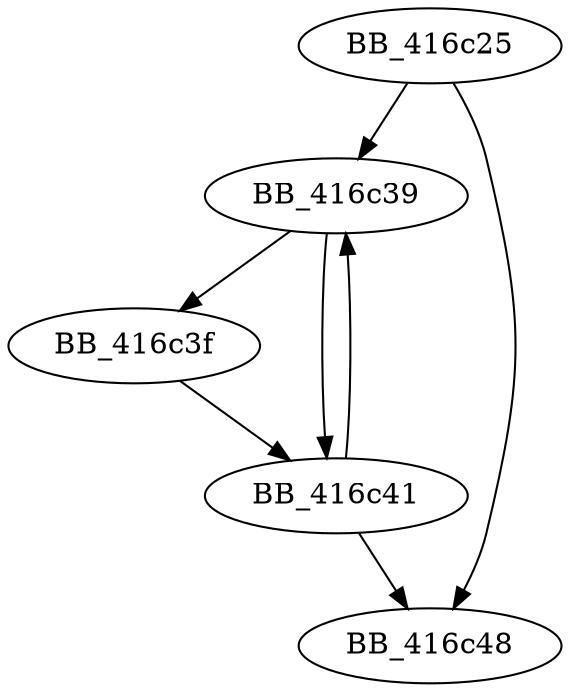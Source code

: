 DiGraph sub_416C25{
BB_416c25->BB_416c39
BB_416c25->BB_416c48
BB_416c39->BB_416c3f
BB_416c39->BB_416c41
BB_416c3f->BB_416c41
BB_416c41->BB_416c39
BB_416c41->BB_416c48
}
